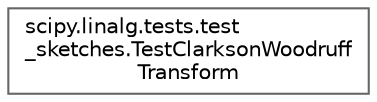 digraph "Graphical Class Hierarchy"
{
 // LATEX_PDF_SIZE
  bgcolor="transparent";
  edge [fontname=Helvetica,fontsize=10,labelfontname=Helvetica,labelfontsize=10];
  node [fontname=Helvetica,fontsize=10,shape=box,height=0.2,width=0.4];
  rankdir="LR";
  Node0 [id="Node000000",label="scipy.linalg.tests.test\l_sketches.TestClarksonWoodruff\lTransform",height=0.2,width=0.4,color="grey40", fillcolor="white", style="filled",URL="$da/d5f/classscipy_1_1linalg_1_1tests_1_1test__sketches_1_1TestClarksonWoodruffTransform.html",tooltip=" "];
}
